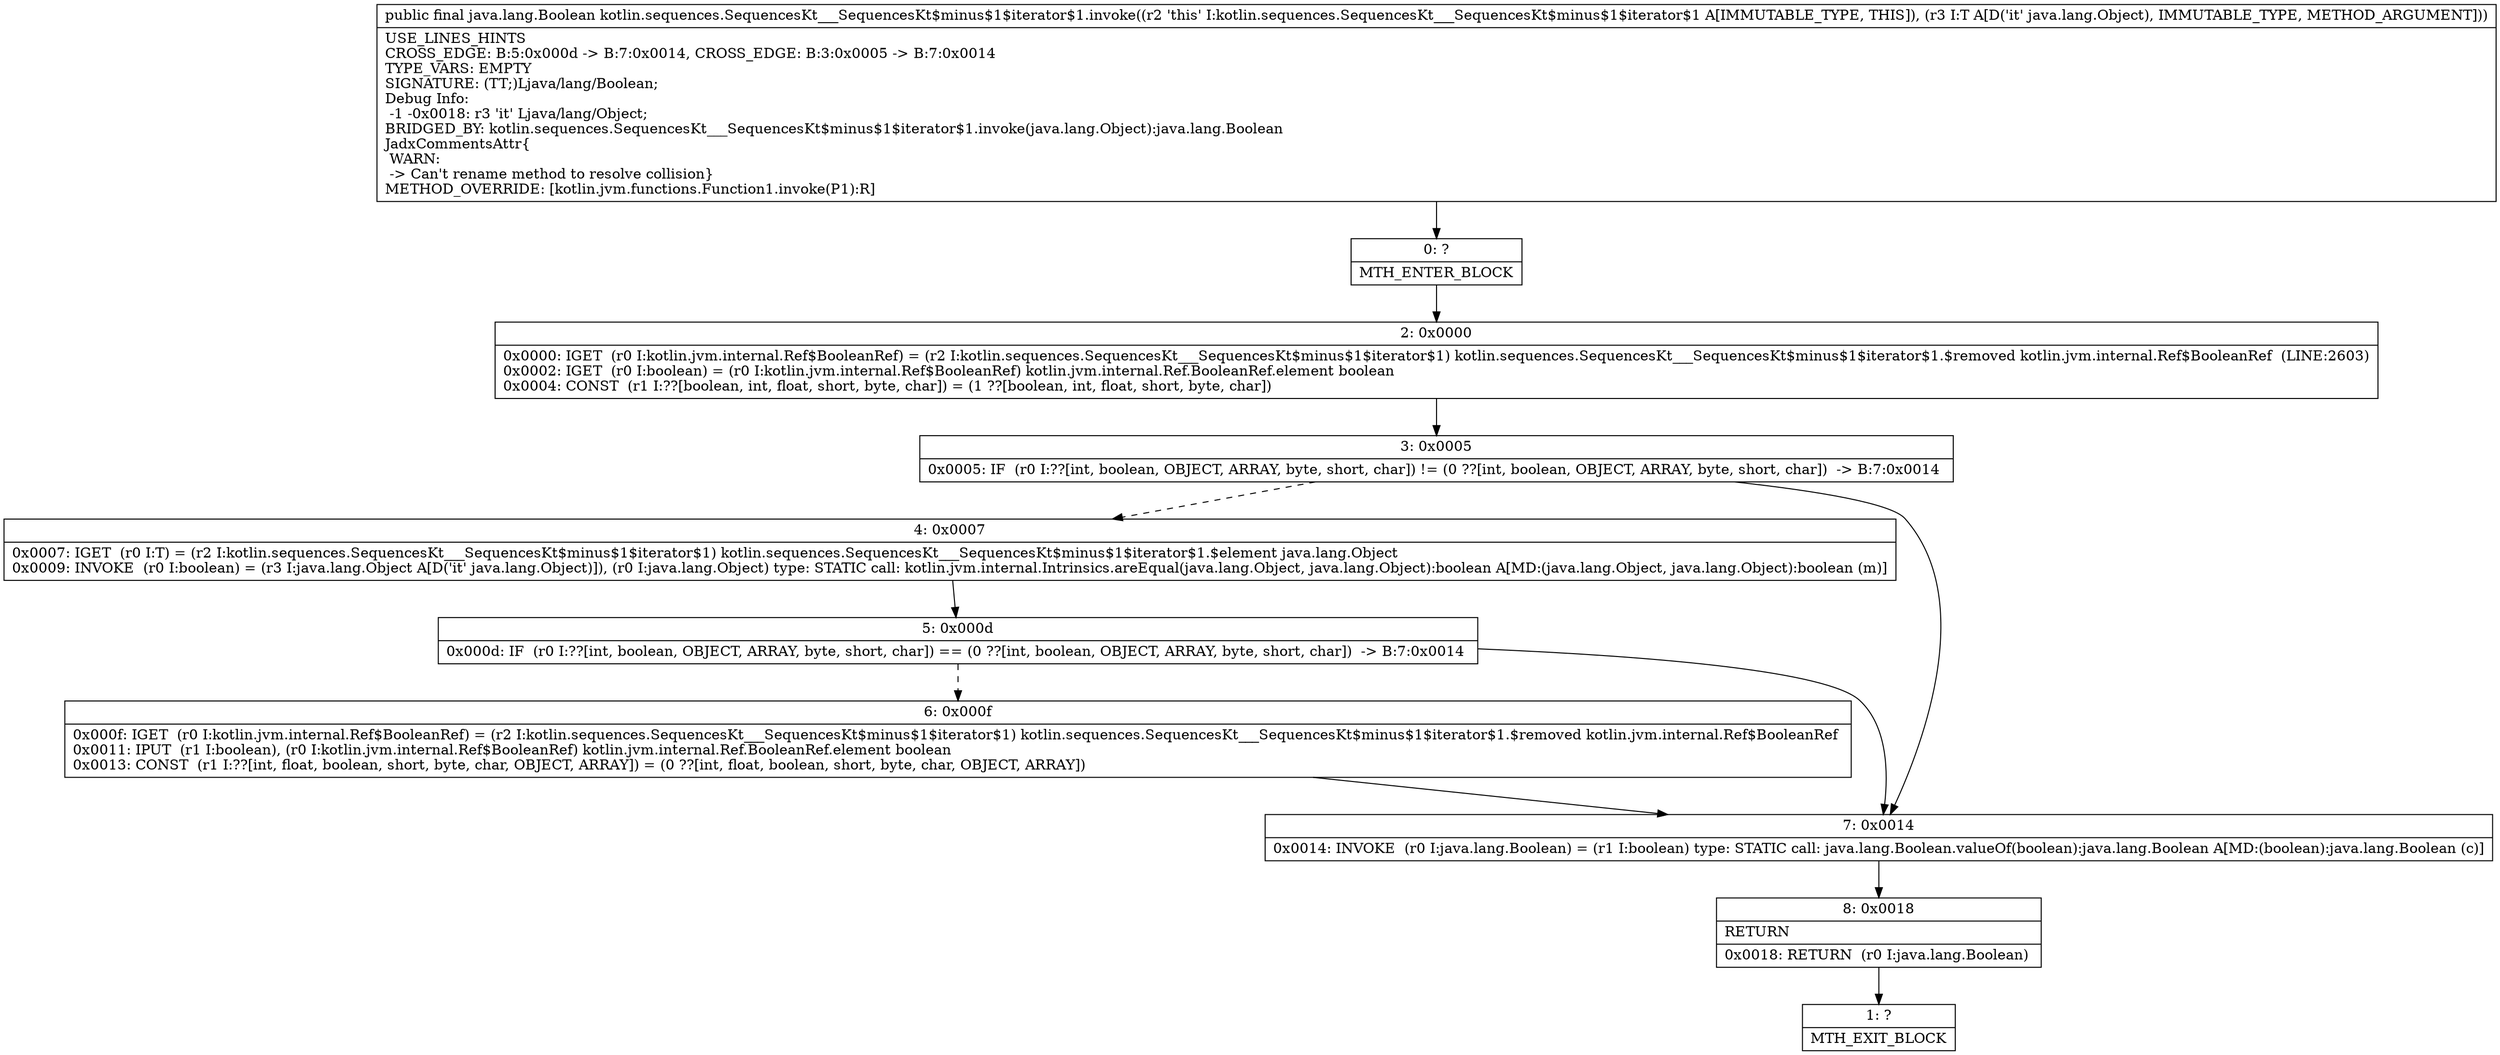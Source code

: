 digraph "CFG forkotlin.sequences.SequencesKt___SequencesKt$minus$1$iterator$1.invoke(Ljava\/lang\/Object;)Ljava\/lang\/Boolean;" {
Node_0 [shape=record,label="{0\:\ ?|MTH_ENTER_BLOCK\l}"];
Node_2 [shape=record,label="{2\:\ 0x0000|0x0000: IGET  (r0 I:kotlin.jvm.internal.Ref$BooleanRef) = (r2 I:kotlin.sequences.SequencesKt___SequencesKt$minus$1$iterator$1) kotlin.sequences.SequencesKt___SequencesKt$minus$1$iterator$1.$removed kotlin.jvm.internal.Ref$BooleanRef  (LINE:2603)\l0x0002: IGET  (r0 I:boolean) = (r0 I:kotlin.jvm.internal.Ref$BooleanRef) kotlin.jvm.internal.Ref.BooleanRef.element boolean \l0x0004: CONST  (r1 I:??[boolean, int, float, short, byte, char]) = (1 ??[boolean, int, float, short, byte, char]) \l}"];
Node_3 [shape=record,label="{3\:\ 0x0005|0x0005: IF  (r0 I:??[int, boolean, OBJECT, ARRAY, byte, short, char]) != (0 ??[int, boolean, OBJECT, ARRAY, byte, short, char])  \-\> B:7:0x0014 \l}"];
Node_4 [shape=record,label="{4\:\ 0x0007|0x0007: IGET  (r0 I:T) = (r2 I:kotlin.sequences.SequencesKt___SequencesKt$minus$1$iterator$1) kotlin.sequences.SequencesKt___SequencesKt$minus$1$iterator$1.$element java.lang.Object \l0x0009: INVOKE  (r0 I:boolean) = (r3 I:java.lang.Object A[D('it' java.lang.Object)]), (r0 I:java.lang.Object) type: STATIC call: kotlin.jvm.internal.Intrinsics.areEqual(java.lang.Object, java.lang.Object):boolean A[MD:(java.lang.Object, java.lang.Object):boolean (m)]\l}"];
Node_5 [shape=record,label="{5\:\ 0x000d|0x000d: IF  (r0 I:??[int, boolean, OBJECT, ARRAY, byte, short, char]) == (0 ??[int, boolean, OBJECT, ARRAY, byte, short, char])  \-\> B:7:0x0014 \l}"];
Node_6 [shape=record,label="{6\:\ 0x000f|0x000f: IGET  (r0 I:kotlin.jvm.internal.Ref$BooleanRef) = (r2 I:kotlin.sequences.SequencesKt___SequencesKt$minus$1$iterator$1) kotlin.sequences.SequencesKt___SequencesKt$minus$1$iterator$1.$removed kotlin.jvm.internal.Ref$BooleanRef \l0x0011: IPUT  (r1 I:boolean), (r0 I:kotlin.jvm.internal.Ref$BooleanRef) kotlin.jvm.internal.Ref.BooleanRef.element boolean \l0x0013: CONST  (r1 I:??[int, float, boolean, short, byte, char, OBJECT, ARRAY]) = (0 ??[int, float, boolean, short, byte, char, OBJECT, ARRAY]) \l}"];
Node_7 [shape=record,label="{7\:\ 0x0014|0x0014: INVOKE  (r0 I:java.lang.Boolean) = (r1 I:boolean) type: STATIC call: java.lang.Boolean.valueOf(boolean):java.lang.Boolean A[MD:(boolean):java.lang.Boolean (c)]\l}"];
Node_8 [shape=record,label="{8\:\ 0x0018|RETURN\l|0x0018: RETURN  (r0 I:java.lang.Boolean) \l}"];
Node_1 [shape=record,label="{1\:\ ?|MTH_EXIT_BLOCK\l}"];
MethodNode[shape=record,label="{public final java.lang.Boolean kotlin.sequences.SequencesKt___SequencesKt$minus$1$iterator$1.invoke((r2 'this' I:kotlin.sequences.SequencesKt___SequencesKt$minus$1$iterator$1 A[IMMUTABLE_TYPE, THIS]), (r3 I:T A[D('it' java.lang.Object), IMMUTABLE_TYPE, METHOD_ARGUMENT]))  | USE_LINES_HINTS\lCROSS_EDGE: B:5:0x000d \-\> B:7:0x0014, CROSS_EDGE: B:3:0x0005 \-\> B:7:0x0014\lTYPE_VARS: EMPTY\lSIGNATURE: (TT;)Ljava\/lang\/Boolean;\lDebug Info:\l  \-1 \-0x0018: r3 'it' Ljava\/lang\/Object;\lBRIDGED_BY: kotlin.sequences.SequencesKt___SequencesKt$minus$1$iterator$1.invoke(java.lang.Object):java.lang.Boolean\lJadxCommentsAttr\{\l WARN: \l \-\> Can't rename method to resolve collision\}\lMETHOD_OVERRIDE: [kotlin.jvm.functions.Function1.invoke(P1):R]\l}"];
MethodNode -> Node_0;Node_0 -> Node_2;
Node_2 -> Node_3;
Node_3 -> Node_4[style=dashed];
Node_3 -> Node_7;
Node_4 -> Node_5;
Node_5 -> Node_6[style=dashed];
Node_5 -> Node_7;
Node_6 -> Node_7;
Node_7 -> Node_8;
Node_8 -> Node_1;
}


